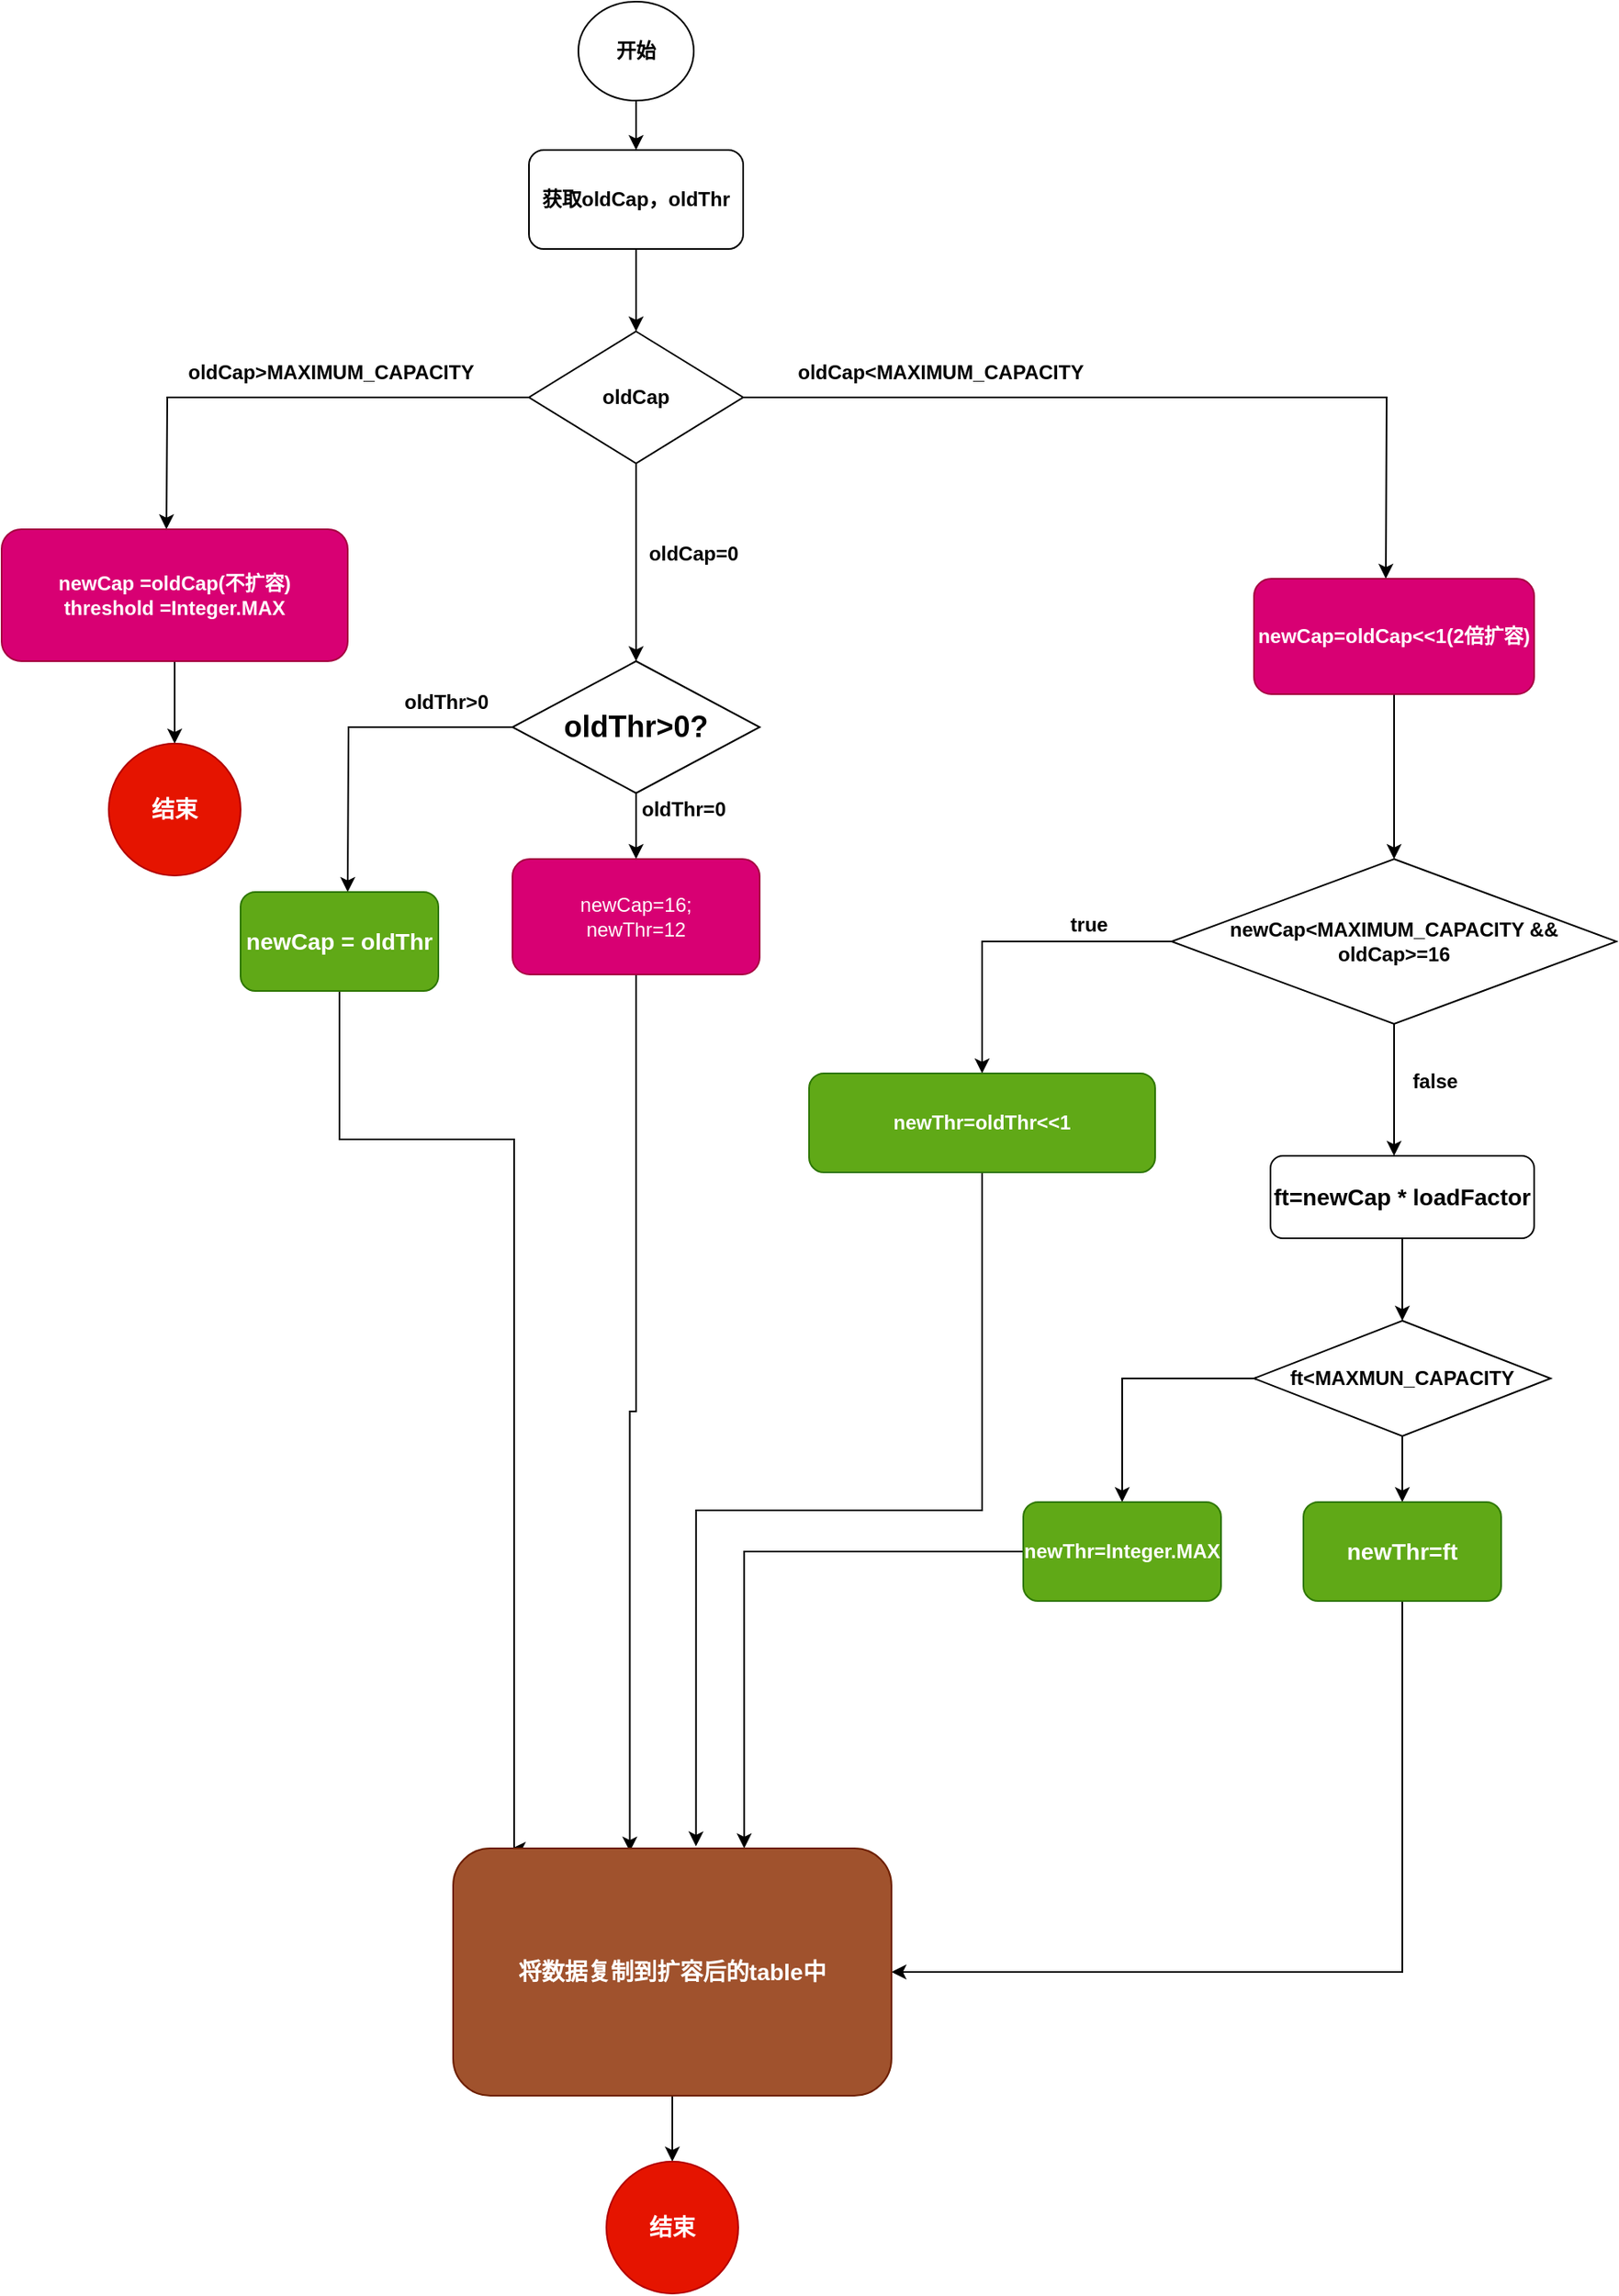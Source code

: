 <mxfile version="14.6.1" type="github">
  <diagram id="BtUgBz7KLYoMWUIILyiP" name="第 1 页">
    <mxGraphModel dx="1038" dy="499" grid="1" gridSize="10" guides="1" tooltips="1" connect="1" arrows="1" fold="1" page="1" pageScale="1" pageWidth="827" pageHeight="1169" math="0" shadow="0">
      <root>
        <mxCell id="0" />
        <mxCell id="1" parent="0" />
        <mxCell id="7Ek32DFkB0Gv7xTkyyr0-2" style="edgeStyle=orthogonalEdgeStyle;rounded=0;orthogonalLoop=1;jettySize=auto;html=1;" parent="1" source="7Ek32DFkB0Gv7xTkyyr0-1" target="7Ek32DFkB0Gv7xTkyyr0-3" edge="1">
          <mxGeometry relative="1" as="geometry">
            <mxPoint x="385" y="120" as="targetPoint" />
          </mxGeometry>
        </mxCell>
        <mxCell id="7Ek32DFkB0Gv7xTkyyr0-1" value="&lt;b&gt;开始&lt;/b&gt;" style="ellipse;whiteSpace=wrap;html=1;" parent="1" vertex="1">
          <mxGeometry x="350" y="10" width="70" height="60" as="geometry" />
        </mxCell>
        <mxCell id="7Ek32DFkB0Gv7xTkyyr0-4" style="edgeStyle=orthogonalEdgeStyle;rounded=0;orthogonalLoop=1;jettySize=auto;html=1;" parent="1" source="7Ek32DFkB0Gv7xTkyyr0-3" edge="1">
          <mxGeometry relative="1" as="geometry">
            <mxPoint x="385" y="210" as="targetPoint" />
          </mxGeometry>
        </mxCell>
        <mxCell id="7Ek32DFkB0Gv7xTkyyr0-3" value="&lt;b&gt;获取oldCap，oldThr&lt;/b&gt;" style="rounded=1;whiteSpace=wrap;html=1;" parent="1" vertex="1">
          <mxGeometry x="320" y="100" width="130" height="60" as="geometry" />
        </mxCell>
        <mxCell id="7Ek32DFkB0Gv7xTkyyr0-6" style="edgeStyle=orthogonalEdgeStyle;rounded=0;orthogonalLoop=1;jettySize=auto;html=1;" parent="1" source="7Ek32DFkB0Gv7xTkyyr0-5" edge="1">
          <mxGeometry relative="1" as="geometry">
            <mxPoint x="100" y="330" as="targetPoint" />
          </mxGeometry>
        </mxCell>
        <mxCell id="7Ek32DFkB0Gv7xTkyyr0-12" style="edgeStyle=orthogonalEdgeStyle;rounded=0;orthogonalLoop=1;jettySize=auto;html=1;exitX=0.5;exitY=1;exitDx=0;exitDy=0;" parent="1" source="7Ek32DFkB0Gv7xTkyyr0-5" edge="1">
          <mxGeometry relative="1" as="geometry">
            <mxPoint x="385" y="410" as="targetPoint" />
          </mxGeometry>
        </mxCell>
        <mxCell id="7Ek32DFkB0Gv7xTkyyr0-26" style="edgeStyle=orthogonalEdgeStyle;rounded=0;orthogonalLoop=1;jettySize=auto;html=1;" parent="1" source="7Ek32DFkB0Gv7xTkyyr0-5" edge="1">
          <mxGeometry relative="1" as="geometry">
            <mxPoint x="840" y="360" as="targetPoint" />
          </mxGeometry>
        </mxCell>
        <mxCell id="7Ek32DFkB0Gv7xTkyyr0-5" value="&lt;b&gt;oldCap&lt;/b&gt;" style="rhombus;whiteSpace=wrap;html=1;" parent="1" vertex="1">
          <mxGeometry x="320" y="210" width="130" height="80" as="geometry" />
        </mxCell>
        <mxCell id="7Ek32DFkB0Gv7xTkyyr0-7" value="&lt;b&gt;&lt;span&gt;oldCap&amp;gt;&lt;/span&gt;MAXIMUM_CAPACITY&lt;/b&gt;" style="text;html=1;strokeColor=none;fillColor=none;align=center;verticalAlign=middle;whiteSpace=wrap;rounded=0;" parent="1" vertex="1">
          <mxGeometry x="100" y="220" width="200" height="30" as="geometry" />
        </mxCell>
        <mxCell id="7Ek32DFkB0Gv7xTkyyr0-16" style="edgeStyle=orthogonalEdgeStyle;rounded=0;orthogonalLoop=1;jettySize=auto;html=1;" parent="1" source="7Ek32DFkB0Gv7xTkyyr0-8" edge="1">
          <mxGeometry relative="1" as="geometry">
            <mxPoint x="105" y="460" as="targetPoint" />
          </mxGeometry>
        </mxCell>
        <mxCell id="7Ek32DFkB0Gv7xTkyyr0-8" value="&lt;b&gt;newCap =oldCap(不扩容)&lt;br&gt;threshold =Integer.MAX&lt;/b&gt;" style="rounded=1;whiteSpace=wrap;html=1;fillColor=#d80073;strokeColor=#A50040;fontColor=#ffffff;" parent="1" vertex="1">
          <mxGeometry y="330" width="210" height="80" as="geometry" />
        </mxCell>
        <mxCell id="7Ek32DFkB0Gv7xTkyyr0-10" value="&lt;b&gt;&lt;span&gt;oldCap&amp;lt;&lt;/span&gt;MAXIMUM_CAPACITY&lt;/b&gt;" style="text;html=1;strokeColor=none;fillColor=none;align=center;verticalAlign=middle;whiteSpace=wrap;rounded=0;" parent="1" vertex="1">
          <mxGeometry x="470" y="220" width="200" height="30" as="geometry" />
        </mxCell>
        <mxCell id="7Ek32DFkB0Gv7xTkyyr0-27" style="edgeStyle=orthogonalEdgeStyle;rounded=0;orthogonalLoop=1;jettySize=auto;html=1;entryX=0.5;entryY=0;entryDx=0;entryDy=0;" parent="1" source="7Ek32DFkB0Gv7xTkyyr0-11" target="7Ek32DFkB0Gv7xTkyyr0-24" edge="1">
          <mxGeometry relative="1" as="geometry" />
        </mxCell>
        <mxCell id="7Ek32DFkB0Gv7xTkyyr0-11" value="&lt;b&gt;newCap=oldCap&amp;lt;&amp;lt;1(2倍扩容)&lt;/b&gt;" style="rounded=1;whiteSpace=wrap;html=1;fillColor=#d80073;strokeColor=#A50040;fontColor=#ffffff;" parent="1" vertex="1">
          <mxGeometry x="760" y="360" width="170" height="70" as="geometry" />
        </mxCell>
        <mxCell id="7Ek32DFkB0Gv7xTkyyr0-13" value="&lt;b&gt;&lt;span&gt;oldCap=0&lt;/span&gt;&lt;/b&gt;" style="text;html=1;strokeColor=none;fillColor=none;align=center;verticalAlign=middle;whiteSpace=wrap;rounded=0;" parent="1" vertex="1">
          <mxGeometry x="320" y="330" width="200" height="30" as="geometry" />
        </mxCell>
        <mxCell id="7Ek32DFkB0Gv7xTkyyr0-15" style="edgeStyle=orthogonalEdgeStyle;rounded=0;orthogonalLoop=1;jettySize=auto;html=1;" parent="1" source="7Ek32DFkB0Gv7xTkyyr0-14" edge="1">
          <mxGeometry relative="1" as="geometry">
            <mxPoint x="385" y="530" as="targetPoint" />
          </mxGeometry>
        </mxCell>
        <mxCell id="7Ek32DFkB0Gv7xTkyyr0-20" style="edgeStyle=orthogonalEdgeStyle;rounded=0;orthogonalLoop=1;jettySize=auto;html=1;" parent="1" source="7Ek32DFkB0Gv7xTkyyr0-14" edge="1">
          <mxGeometry relative="1" as="geometry">
            <mxPoint x="210" y="550" as="targetPoint" />
          </mxGeometry>
        </mxCell>
        <mxCell id="7Ek32DFkB0Gv7xTkyyr0-14" value="&lt;b&gt;&lt;font style=&quot;font-size: 18px&quot;&gt;oldThr&amp;gt;0?&lt;/font&gt;&lt;/b&gt;" style="rhombus;whiteSpace=wrap;html=1;" parent="1" vertex="1">
          <mxGeometry x="310" y="410" width="150" height="80" as="geometry" />
        </mxCell>
        <mxCell id="7Ek32DFkB0Gv7xTkyyr0-17" value="&lt;b&gt;&lt;font style=&quot;font-size: 14px&quot;&gt;结束&lt;/font&gt;&lt;/b&gt;" style="ellipse;whiteSpace=wrap;html=1;aspect=fixed;fillColor=#e51400;strokeColor=#B20000;fontColor=#ffffff;" parent="1" vertex="1">
          <mxGeometry x="65" y="460" width="80" height="80" as="geometry" />
        </mxCell>
        <mxCell id="7Ek32DFkB0Gv7xTkyyr0-18" value="&lt;b&gt;&lt;font style=&quot;font-size: 12px&quot;&gt;oldThr=0&lt;/font&gt;&lt;/b&gt;" style="text;html=1;strokeColor=none;fillColor=none;align=center;verticalAlign=middle;whiteSpace=wrap;rounded=0;" parent="1" vertex="1">
          <mxGeometry x="314" y="485" width="200" height="30" as="geometry" />
        </mxCell>
        <mxCell id="7Ek32DFkB0Gv7xTkyyr0-43" style="edgeStyle=orthogonalEdgeStyle;rounded=0;orthogonalLoop=1;jettySize=auto;html=1;entryX=0.131;entryY=0.003;entryDx=0;entryDy=0;entryPerimeter=0;" parent="1" source="7Ek32DFkB0Gv7xTkyyr0-19" target="7Ek32DFkB0Gv7xTkyyr0-42" edge="1">
          <mxGeometry relative="1" as="geometry">
            <mxPoint x="310" y="1120" as="targetPoint" />
            <Array as="points">
              <mxPoint x="205" y="700" />
              <mxPoint x="311" y="700" />
            </Array>
          </mxGeometry>
        </mxCell>
        <mxCell id="7Ek32DFkB0Gv7xTkyyr0-19" value="&lt;font style=&quot;font-size: 14px&quot;&gt;&lt;b&gt;newCap = oldThr&lt;/b&gt;&lt;/font&gt;" style="rounded=1;whiteSpace=wrap;html=1;fillColor=#60a917;strokeColor=#2D7600;fontColor=#ffffff;" parent="1" vertex="1">
          <mxGeometry x="145" y="550" width="120" height="60" as="geometry" />
        </mxCell>
        <mxCell id="7Ek32DFkB0Gv7xTkyyr0-21" value="&lt;b&gt;oldThr&amp;gt;0&lt;/b&gt;" style="text;html=1;strokeColor=none;fillColor=none;align=center;verticalAlign=middle;whiteSpace=wrap;rounded=0;" parent="1" vertex="1">
          <mxGeometry x="170" y="420" width="200" height="30" as="geometry" />
        </mxCell>
        <mxCell id="7Ek32DFkB0Gv7xTkyyr0-44" style="edgeStyle=orthogonalEdgeStyle;rounded=0;orthogonalLoop=1;jettySize=auto;html=1;entryX=0.403;entryY=0.013;entryDx=0;entryDy=0;entryPerimeter=0;" parent="1" source="7Ek32DFkB0Gv7xTkyyr0-22" target="7Ek32DFkB0Gv7xTkyyr0-42" edge="1">
          <mxGeometry relative="1" as="geometry">
            <mxPoint x="385" y="1121" as="targetPoint" />
          </mxGeometry>
        </mxCell>
        <mxCell id="7Ek32DFkB0Gv7xTkyyr0-22" value="newCap=16;&lt;br&gt;newThr=12" style="rounded=1;whiteSpace=wrap;html=1;fillColor=#d80073;strokeColor=#A50040;fontColor=#ffffff;" parent="1" vertex="1">
          <mxGeometry x="310" y="530" width="150" height="70" as="geometry" />
        </mxCell>
        <mxCell id="7Ek32DFkB0Gv7xTkyyr0-28" style="edgeStyle=orthogonalEdgeStyle;rounded=0;orthogonalLoop=1;jettySize=auto;html=1;" parent="1" source="7Ek32DFkB0Gv7xTkyyr0-24" edge="1">
          <mxGeometry relative="1" as="geometry">
            <mxPoint x="845" y="710" as="targetPoint" />
          </mxGeometry>
        </mxCell>
        <mxCell id="7Ek32DFkB0Gv7xTkyyr0-30" style="edgeStyle=orthogonalEdgeStyle;rounded=0;orthogonalLoop=1;jettySize=auto;html=1;" parent="1" source="7Ek32DFkB0Gv7xTkyyr0-24" target="7Ek32DFkB0Gv7xTkyyr0-29" edge="1">
          <mxGeometry relative="1" as="geometry" />
        </mxCell>
        <mxCell id="7Ek32DFkB0Gv7xTkyyr0-24" value="&lt;b&gt;newCap&amp;lt;MAXIMUM_CAPACITY &amp;amp;&amp;amp;&lt;br&gt;oldCap&amp;gt;=16&lt;br&gt;&lt;/b&gt;" style="rhombus;whiteSpace=wrap;html=1;" parent="1" vertex="1">
          <mxGeometry x="710" y="530" width="270" height="100" as="geometry" />
        </mxCell>
        <mxCell id="7Ek32DFkB0Gv7xTkyyr0-45" style="edgeStyle=orthogonalEdgeStyle;rounded=0;orthogonalLoop=1;jettySize=auto;html=1;entryX=0.554;entryY=-0.008;entryDx=0;entryDy=0;entryPerimeter=0;" parent="1" source="7Ek32DFkB0Gv7xTkyyr0-29" target="7Ek32DFkB0Gv7xTkyyr0-42" edge="1">
          <mxGeometry relative="1" as="geometry">
            <mxPoint x="430" y="1120" as="targetPoint" />
          </mxGeometry>
        </mxCell>
        <mxCell id="7Ek32DFkB0Gv7xTkyyr0-29" value="&lt;b&gt;newThr=oldThr&amp;lt;&amp;lt;1&lt;/b&gt;" style="rounded=1;whiteSpace=wrap;html=1;fillColor=#60a917;strokeColor=#2D7600;fontColor=#ffffff;" parent="1" vertex="1">
          <mxGeometry x="490" y="660" width="210" height="60" as="geometry" />
        </mxCell>
        <mxCell id="7Ek32DFkB0Gv7xTkyyr0-31" value="&lt;b&gt;&lt;font style=&quot;font-size: 12px&quot;&gt;true&lt;/font&gt;&lt;/b&gt;" style="text;html=1;strokeColor=none;fillColor=none;align=center;verticalAlign=middle;whiteSpace=wrap;rounded=0;" parent="1" vertex="1">
          <mxGeometry x="560" y="555" width="200" height="30" as="geometry" />
        </mxCell>
        <mxCell id="7Ek32DFkB0Gv7xTkyyr0-32" value="&lt;b&gt;&lt;font style=&quot;font-size: 12px&quot;&gt;false&lt;/font&gt;&lt;/b&gt;" style="text;html=1;strokeColor=none;fillColor=none;align=center;verticalAlign=middle;whiteSpace=wrap;rounded=0;" parent="1" vertex="1">
          <mxGeometry x="770" y="650" width="200" height="30" as="geometry" />
        </mxCell>
        <mxCell id="7Ek32DFkB0Gv7xTkyyr0-35" style="edgeStyle=orthogonalEdgeStyle;rounded=0;orthogonalLoop=1;jettySize=auto;html=1;" parent="1" source="7Ek32DFkB0Gv7xTkyyr0-34" edge="1">
          <mxGeometry relative="1" as="geometry">
            <mxPoint x="850" y="810" as="targetPoint" />
          </mxGeometry>
        </mxCell>
        <mxCell id="7Ek32DFkB0Gv7xTkyyr0-34" value="&lt;font style=&quot;font-size: 14px&quot;&gt;&lt;b&gt;ft=newCap * loadFactor&lt;/b&gt;&lt;/font&gt;" style="rounded=1;whiteSpace=wrap;html=1;" parent="1" vertex="1">
          <mxGeometry x="770" y="710" width="160" height="50" as="geometry" />
        </mxCell>
        <mxCell id="7Ek32DFkB0Gv7xTkyyr0-37" style="edgeStyle=orthogonalEdgeStyle;rounded=0;orthogonalLoop=1;jettySize=auto;html=1;" parent="1" source="7Ek32DFkB0Gv7xTkyyr0-36" edge="1">
          <mxGeometry relative="1" as="geometry">
            <mxPoint x="850" y="920" as="targetPoint" />
          </mxGeometry>
        </mxCell>
        <mxCell id="7Ek32DFkB0Gv7xTkyyr0-39" style="edgeStyle=orthogonalEdgeStyle;rounded=0;orthogonalLoop=1;jettySize=auto;html=1;entryX=0.5;entryY=0;entryDx=0;entryDy=0;" parent="1" source="7Ek32DFkB0Gv7xTkyyr0-36" target="7Ek32DFkB0Gv7xTkyyr0-40" edge="1">
          <mxGeometry relative="1" as="geometry">
            <mxPoint x="680" y="900" as="targetPoint" />
          </mxGeometry>
        </mxCell>
        <mxCell id="7Ek32DFkB0Gv7xTkyyr0-36" value="&lt;b&gt;ft&amp;lt;MAXMUN_CAPACITY&lt;/b&gt;" style="rhombus;whiteSpace=wrap;html=1;" parent="1" vertex="1">
          <mxGeometry x="760" y="810" width="180" height="70" as="geometry" />
        </mxCell>
        <mxCell id="7Ek32DFkB0Gv7xTkyyr0-48" style="edgeStyle=orthogonalEdgeStyle;rounded=0;orthogonalLoop=1;jettySize=auto;html=1;entryX=1;entryY=0.5;entryDx=0;entryDy=0;" parent="1" source="7Ek32DFkB0Gv7xTkyyr0-38" target="7Ek32DFkB0Gv7xTkyyr0-42" edge="1">
          <mxGeometry relative="1" as="geometry">
            <Array as="points">
              <mxPoint x="850" y="1205" />
            </Array>
          </mxGeometry>
        </mxCell>
        <mxCell id="7Ek32DFkB0Gv7xTkyyr0-38" value="&lt;b&gt;&lt;font style=&quot;font-size: 14px&quot;&gt;newThr=ft&lt;/font&gt;&lt;/b&gt;" style="rounded=1;whiteSpace=wrap;html=1;fillColor=#60a917;strokeColor=#2D7600;fontColor=#ffffff;" parent="1" vertex="1">
          <mxGeometry x="790" y="920" width="120" height="60" as="geometry" />
        </mxCell>
        <mxCell id="7Ek32DFkB0Gv7xTkyyr0-47" style="edgeStyle=orthogonalEdgeStyle;rounded=0;orthogonalLoop=1;jettySize=auto;html=1;entryX=0.664;entryY=0;entryDx=0;entryDy=0;entryPerimeter=0;" parent="1" source="7Ek32DFkB0Gv7xTkyyr0-40" target="7Ek32DFkB0Gv7xTkyyr0-42" edge="1">
          <mxGeometry relative="1" as="geometry" />
        </mxCell>
        <mxCell id="7Ek32DFkB0Gv7xTkyyr0-40" value="&lt;b&gt;newThr=Integer.MAX&lt;/b&gt;" style="rounded=1;whiteSpace=wrap;html=1;fillColor=#60a917;strokeColor=#2D7600;fontColor=#ffffff;" parent="1" vertex="1">
          <mxGeometry x="620" y="920" width="120" height="60" as="geometry" />
        </mxCell>
        <mxCell id="7Ek32DFkB0Gv7xTkyyr0-49" style="edgeStyle=orthogonalEdgeStyle;rounded=0;orthogonalLoop=1;jettySize=auto;html=1;" parent="1" source="7Ek32DFkB0Gv7xTkyyr0-42" edge="1">
          <mxGeometry relative="1" as="geometry">
            <mxPoint x="407" y="1320" as="targetPoint" />
          </mxGeometry>
        </mxCell>
        <mxCell id="7Ek32DFkB0Gv7xTkyyr0-42" value="&lt;font style=&quot;font-size: 14px&quot;&gt;&lt;b&gt;将数据复制到扩容后的table中&lt;/b&gt;&lt;/font&gt;" style="rounded=1;whiteSpace=wrap;html=1;fillColor=#a0522d;strokeColor=#6D1F00;fontColor=#ffffff;" parent="1" vertex="1">
          <mxGeometry x="274" y="1130" width="266" height="150" as="geometry" />
        </mxCell>
        <mxCell id="7Ek32DFkB0Gv7xTkyyr0-50" value="&lt;b&gt;&lt;font style=&quot;font-size: 14px&quot;&gt;结束&lt;/font&gt;&lt;/b&gt;" style="ellipse;whiteSpace=wrap;html=1;aspect=fixed;fillColor=#e51400;strokeColor=#B20000;fontColor=#ffffff;" parent="1" vertex="1">
          <mxGeometry x="367" y="1320" width="80" height="80" as="geometry" />
        </mxCell>
      </root>
    </mxGraphModel>
  </diagram>
</mxfile>
